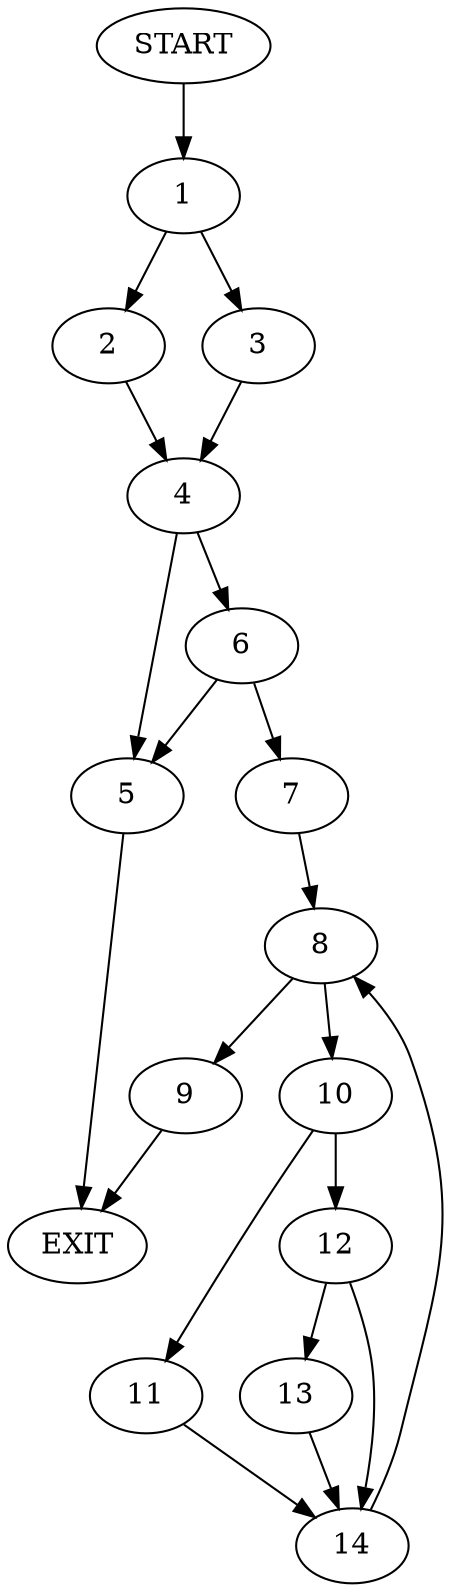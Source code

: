 digraph {
0 [label="START"]
15 [label="EXIT"]
0 -> 1
1 -> 2
1 -> 3
2 -> 4
3 -> 4
4 -> 5
4 -> 6
5 -> 15
6 -> 5
6 -> 7
7 -> 8
8 -> 9
8 -> 10
10 -> 11
10 -> 12
9 -> 15
12 -> 13
12 -> 14
11 -> 14
14 -> 8
13 -> 14
}
